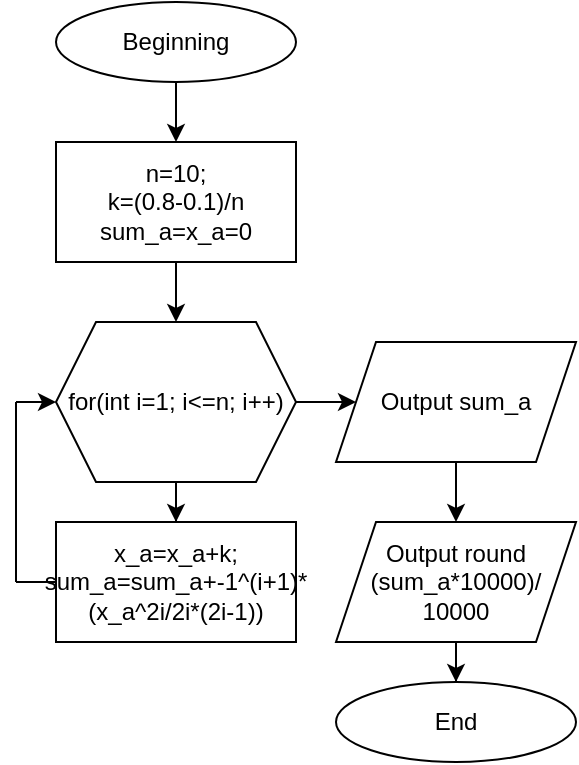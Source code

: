 <mxfile version="22.1.4" type="github">
  <diagram name="Страница — 1" id="ay8QH4Z7-sj2TVPwFqcw">
    <mxGraphModel dx="1050" dy="565" grid="1" gridSize="10" guides="1" tooltips="1" connect="1" arrows="1" fold="1" page="1" pageScale="1" pageWidth="827" pageHeight="1169" math="0" shadow="0">
      <root>
        <mxCell id="0" />
        <mxCell id="1" parent="0" />
        <mxCell id="EmwqOqsvQd_sTssaOZNv-5" value="" style="edgeStyle=orthogonalEdgeStyle;rounded=0;orthogonalLoop=1;jettySize=auto;html=1;" edge="1" parent="1" source="EmwqOqsvQd_sTssaOZNv-1" target="EmwqOqsvQd_sTssaOZNv-2">
          <mxGeometry relative="1" as="geometry" />
        </mxCell>
        <mxCell id="EmwqOqsvQd_sTssaOZNv-1" value="Beginning" style="ellipse;whiteSpace=wrap;html=1;" vertex="1" parent="1">
          <mxGeometry x="330" y="40" width="120" height="40" as="geometry" />
        </mxCell>
        <mxCell id="EmwqOqsvQd_sTssaOZNv-6" value="" style="edgeStyle=orthogonalEdgeStyle;rounded=0;orthogonalLoop=1;jettySize=auto;html=1;" edge="1" parent="1" source="EmwqOqsvQd_sTssaOZNv-2" target="EmwqOqsvQd_sTssaOZNv-3">
          <mxGeometry relative="1" as="geometry" />
        </mxCell>
        <mxCell id="EmwqOqsvQd_sTssaOZNv-2" value="n=10;&lt;br&gt;k=(0.8-0.1)/n&lt;br&gt;sum_a=x_a=0" style="rounded=0;whiteSpace=wrap;html=1;" vertex="1" parent="1">
          <mxGeometry x="330" y="110" width="120" height="60" as="geometry" />
        </mxCell>
        <mxCell id="EmwqOqsvQd_sTssaOZNv-7" value="" style="edgeStyle=orthogonalEdgeStyle;rounded=0;orthogonalLoop=1;jettySize=auto;html=1;" edge="1" parent="1" source="EmwqOqsvQd_sTssaOZNv-3" target="EmwqOqsvQd_sTssaOZNv-4">
          <mxGeometry relative="1" as="geometry" />
        </mxCell>
        <mxCell id="EmwqOqsvQd_sTssaOZNv-16" value="" style="edgeStyle=orthogonalEdgeStyle;rounded=0;orthogonalLoop=1;jettySize=auto;html=1;" edge="1" parent="1" source="EmwqOqsvQd_sTssaOZNv-3" target="EmwqOqsvQd_sTssaOZNv-11">
          <mxGeometry relative="1" as="geometry" />
        </mxCell>
        <mxCell id="EmwqOqsvQd_sTssaOZNv-3" value="for(int i=1; i&amp;lt;=n; i++)" style="shape=hexagon;perimeter=hexagonPerimeter2;whiteSpace=wrap;html=1;fixedSize=1;" vertex="1" parent="1">
          <mxGeometry x="330" y="200" width="120" height="80" as="geometry" />
        </mxCell>
        <mxCell id="EmwqOqsvQd_sTssaOZNv-4" value="x_a=x_a+k;&lt;br&gt;sum_a=sum_a+-1^(i+1)*&lt;br&gt;(x_a^2i/2i*(2i-1))" style="rounded=0;whiteSpace=wrap;html=1;" vertex="1" parent="1">
          <mxGeometry x="330" y="300" width="120" height="60" as="geometry" />
        </mxCell>
        <mxCell id="EmwqOqsvQd_sTssaOZNv-8" value="" style="endArrow=none;html=1;rounded=0;exitX=0;exitY=0.5;exitDx=0;exitDy=0;" edge="1" parent="1" source="EmwqOqsvQd_sTssaOZNv-4">
          <mxGeometry width="50" height="50" relative="1" as="geometry">
            <mxPoint x="390" y="250" as="sourcePoint" />
            <mxPoint x="310" y="330" as="targetPoint" />
          </mxGeometry>
        </mxCell>
        <mxCell id="EmwqOqsvQd_sTssaOZNv-9" value="" style="endArrow=none;html=1;rounded=0;" edge="1" parent="1">
          <mxGeometry width="50" height="50" relative="1" as="geometry">
            <mxPoint x="310" y="330" as="sourcePoint" />
            <mxPoint x="310" y="240" as="targetPoint" />
          </mxGeometry>
        </mxCell>
        <mxCell id="EmwqOqsvQd_sTssaOZNv-10" value="" style="endArrow=classic;html=1;rounded=0;entryX=0;entryY=0.5;entryDx=0;entryDy=0;" edge="1" parent="1" target="EmwqOqsvQd_sTssaOZNv-3">
          <mxGeometry width="50" height="50" relative="1" as="geometry">
            <mxPoint x="310" y="240" as="sourcePoint" />
            <mxPoint x="440" y="200" as="targetPoint" />
          </mxGeometry>
        </mxCell>
        <mxCell id="EmwqOqsvQd_sTssaOZNv-17" value="" style="edgeStyle=orthogonalEdgeStyle;rounded=0;orthogonalLoop=1;jettySize=auto;html=1;" edge="1" parent="1" source="EmwqOqsvQd_sTssaOZNv-11" target="EmwqOqsvQd_sTssaOZNv-15">
          <mxGeometry relative="1" as="geometry" />
        </mxCell>
        <mxCell id="EmwqOqsvQd_sTssaOZNv-11" value="Output sum_a" style="shape=parallelogram;perimeter=parallelogramPerimeter;whiteSpace=wrap;html=1;fixedSize=1;" vertex="1" parent="1">
          <mxGeometry x="470" y="210" width="120" height="60" as="geometry" />
        </mxCell>
        <mxCell id="EmwqOqsvQd_sTssaOZNv-19" value="" style="edgeStyle=orthogonalEdgeStyle;rounded=0;orthogonalLoop=1;jettySize=auto;html=1;" edge="1" parent="1" source="EmwqOqsvQd_sTssaOZNv-15" target="EmwqOqsvQd_sTssaOZNv-18">
          <mxGeometry relative="1" as="geometry" />
        </mxCell>
        <mxCell id="EmwqOqsvQd_sTssaOZNv-15" value="Output round&lt;br&gt;(sum_a*10000)/&lt;br&gt;10000" style="shape=parallelogram;perimeter=parallelogramPerimeter;whiteSpace=wrap;html=1;fixedSize=1;" vertex="1" parent="1">
          <mxGeometry x="470" y="300" width="120" height="60" as="geometry" />
        </mxCell>
        <mxCell id="EmwqOqsvQd_sTssaOZNv-18" value="End" style="ellipse;whiteSpace=wrap;html=1;" vertex="1" parent="1">
          <mxGeometry x="470" y="380" width="120" height="40" as="geometry" />
        </mxCell>
      </root>
    </mxGraphModel>
  </diagram>
</mxfile>
